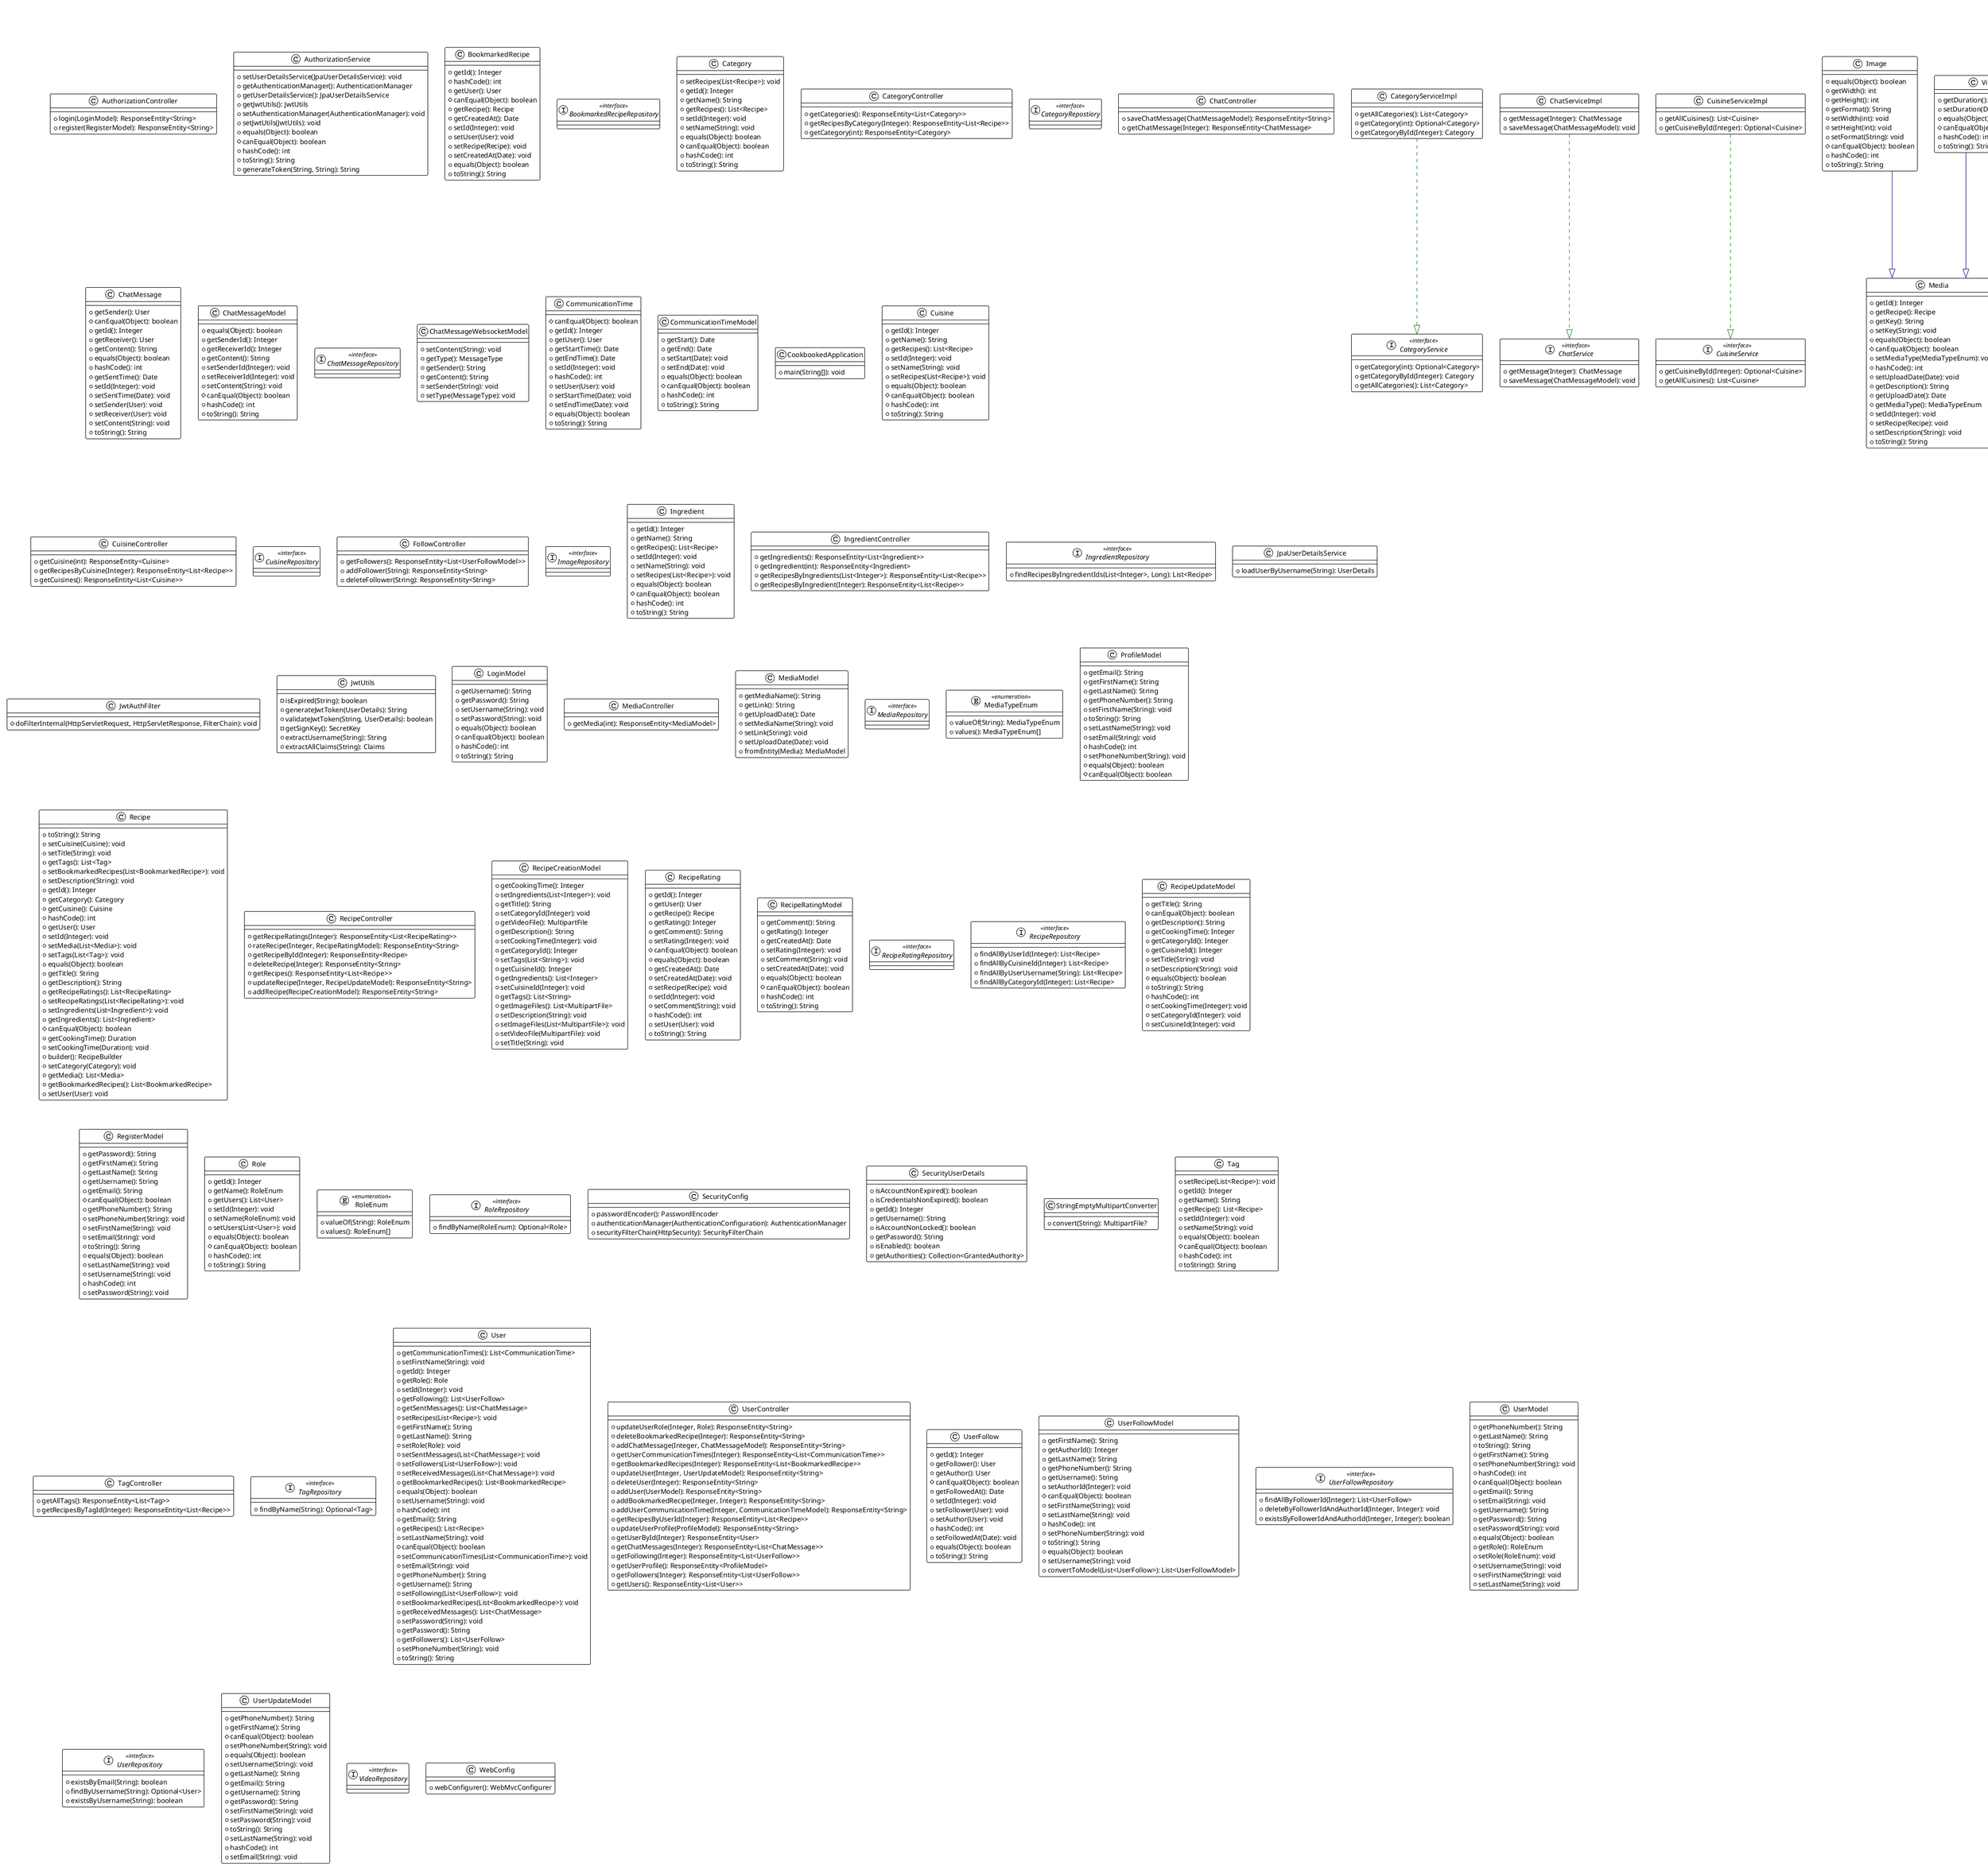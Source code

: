 @startuml

!theme plain
top to bottom direction
skinparam linetype ortho

class AuthorizationController {
  + login(LoginModel): ResponseEntity<String>
  + register(RegisterModel): ResponseEntity<String>
}
class AuthorizationService {
  + setUserDetailsService(JpaUserDetailsService): void
  + getAuthenticationManager(): AuthenticationManager
  + getUserDetailsService(): JpaUserDetailsService
  + getJwtUtils(): JwtUtils
  + setAuthenticationManager(AuthenticationManager): void
  + setJwtUtils(JwtUtils): void
  + equals(Object): boolean
  # canEqual(Object): boolean
  + hashCode(): int
  + toString(): String
  + generateToken(String, String): String
}
class BookmarkedRecipe {
  + getId(): Integer
  + hashCode(): int
  + getUser(): User
  # canEqual(Object): boolean
  + getRecipe(): Recipe
  + getCreatedAt(): Date
  + setId(Integer): void
  + setUser(User): void
  + setRecipe(Recipe): void
  + setCreatedAt(Date): void
  + equals(Object): boolean
  + toString(): String
}
interface BookmarkedRecipeRepository << interface >>
class Category {
  + setRecipes(List<Recipe>): void
  + getId(): Integer
  + getName(): String
  + getRecipes(): List<Recipe>
  + setId(Integer): void
  + setName(String): void
  + equals(Object): boolean
  # canEqual(Object): boolean
  + hashCode(): int
  + toString(): String
}
class CategoryController {
  + getCategories(): ResponseEntity<List<Category>>
  + getRecipesByCategory(Integer): ResponseEntity<List<Recipe>>
  + getCategory(int): ResponseEntity<Category>
}
interface CategoryRepostiory << interface >>
interface CategoryService << interface >> {
  + getCategory(int): Optional<Category>
  + getCategoryById(Integer): Category
  + getAllCategories(): List<Category>
}
class CategoryServiceImpl {
  + getAllCategories(): List<Category>
  + getCategory(int): Optional<Category>
  + getCategoryById(Integer): Category
}
class ChatController {
  + saveChatMessage(ChatMessageModel): ResponseEntity<String>
  + getChatMessage(Integer): ResponseEntity<ChatMessage>
}
class ChatMessage {
  + getSender(): User
  # canEqual(Object): boolean
  + getId(): Integer
  + getReceiver(): User
  + getContent(): String
  + equals(Object): boolean
  + hashCode(): int
  + getSentTime(): Date
  + setId(Integer): void
  + setSentTime(Date): void
  + setSender(User): void
  + setReceiver(User): void
  + setContent(String): void
  + toString(): String
}
class ChatMessageModel {
  + equals(Object): boolean
  + getSenderId(): Integer
  + getReceiverId(): Integer
  + getContent(): String
  + setSenderId(Integer): void
  + setReceiverId(Integer): void
  + setContent(String): void
  # canEqual(Object): boolean
  + hashCode(): int
  + toString(): String
}
interface ChatMessageRepository << interface >>
class ChatMessageWebsocketModel {
  + setContent(String): void
  + getType(): MessageType
  + getSender(): String
  + getContent(): String
  + setSender(String): void
  + setType(MessageType): void
}
interface ChatService << interface >> {
  + getMessage(Integer): ChatMessage
  + saveMessage(ChatMessageModel): void
}
class ChatServiceImpl {
  + getMessage(Integer): ChatMessage
  + saveMessage(ChatMessageModel): void
}
class CommunicationTime {
  # canEqual(Object): boolean
  + getId(): Integer
  + getUser(): User
  + getStartTime(): Date
  + getEndTime(): Date
  + setId(Integer): void
  + hashCode(): int
  + setUser(User): void
  + setStartTime(Date): void
  + setEndTime(Date): void
  + equals(Object): boolean
  + toString(): String
}
class CommunicationTimeModel {
  + getStart(): Date
  + getEnd(): Date
  + setStart(Date): void
  + setEnd(Date): void
  + equals(Object): boolean
  # canEqual(Object): boolean
  + hashCode(): int
  + toString(): String
}
class CookbookedApplication {
  + main(String[]): void
}
class Cuisine {
  + getId(): Integer
  + getName(): String
  + getRecipes(): List<Recipe>
  + setId(Integer): void
  + setName(String): void
  + setRecipes(List<Recipe>): void
  + equals(Object): boolean
  # canEqual(Object): boolean
  + hashCode(): int
  + toString(): String
}
class CuisineController {
  + getCuisine(int): ResponseEntity<Cuisine>
  + getRecipesByCuisine(Integer): ResponseEntity<List<Recipe>>
  + getCuisines(): ResponseEntity<List<Cuisine>>
}
interface CuisineRepository << interface >>
interface CuisineService << interface >> {
  + getCuisineById(Integer): Optional<Cuisine>
  + getAllCuisines(): List<Cuisine>
}
class CuisineServiceImpl {
  + getAllCuisines(): List<Cuisine>
  + getCuisineById(Integer): Optional<Cuisine>
}
class FollowController {
  + getFollowers(): ResponseEntity<List<UserFollowModel>>
  + addFollower(String): ResponseEntity<String>
  + deleteFollower(String): ResponseEntity<String>
}
class Image {
  + equals(Object): boolean
  + getWidth(): int
  + getHeight(): int
  + getFormat(): String
  + setWidth(int): void
  + setHeight(int): void
  + setFormat(String): void
  # canEqual(Object): boolean
  + hashCode(): int
  + toString(): String
}
interface ImageRepository << interface >>
class Ingredient {
  + getId(): Integer
  + getName(): String
  + getRecipes(): List<Recipe>
  + setId(Integer): void
  + setName(String): void
  + setRecipes(List<Recipe>): void
  + equals(Object): boolean
  # canEqual(Object): boolean
  + hashCode(): int
  + toString(): String
}
class IngredientController {
  + getIngredients(): ResponseEntity<List<Ingredient>>
  + getIngredient(int): ResponseEntity<Ingredient>
  + getRecipesByIngredients(List<Integer>): ResponseEntity<List<Recipe>>
  + getRecipesByIngredient(Integer): ResponseEntity<List<Recipe>>
}
interface IngredientRepository << interface >> {
  + findRecipesByIngredientIds(List<Integer>, Long): List<Recipe>
}
interface IngredientService << interface >> {
  + getRecipesByIngredient(Integer): List<Recipe>
  + getIngredientById(Integer): Optional<Ingredient>
  + getRecipesByIngredients(List<Integer>): List<Recipe>
  + getAllIngredients(): List<Ingredient>
}
class IngredientServiceImpl {
  + getAllIngredients(): List<Ingredient>
  + getIngredientById(Integer): Optional<Ingredient>
  + getRecipesByIngredient(Integer): List<Recipe>
  + getRecipesByIngredients(List<Integer>): List<Recipe>
}
class JpaUserDetailsService {
  + loadUserByUsername(String): UserDetails
}
class JwtAuthFilter {
  # doFilterInternal(HttpServletRequest, HttpServletResponse, FilterChain): void
}
class JwtUtils {
  - isExpired(String): boolean
  + generateJwtToken(UserDetails): String
  + validateJwtToken(String, UserDetails): boolean
  - getSignKey(): SecretKey
  + extractUsername(String): String
  + extractAllClaims(String): Claims
}
class LoginModel {
  + getUsername(): String
  + getPassword(): String
  + setUsername(String): void
  + setPassword(String): void
  + equals(Object): boolean
  # canEqual(Object): boolean
  + hashCode(): int
  + toString(): String
}
class Media {
  + getId(): Integer
  + getRecipe(): Recipe
  + getKey(): String
  + setKey(String): void
  + equals(Object): boolean
  # canEqual(Object): boolean
  + setMediaType(MediaTypeEnum): void
  + hashCode(): int
  + setUploadDate(Date): void
  + getDescription(): String
  + getUploadDate(): Date
  + getMediaType(): MediaTypeEnum
  + setId(Integer): void
  + setRecipe(Recipe): void
  + setDescription(String): void
  + toString(): String
}
class MediaController {
  + getMedia(int): ResponseEntity<MediaModel>
}
class MediaModel {
  + getMediaName(): String
  + getLink(): String
  + getUploadDate(): Date
  + setMediaName(String): void
  + setLink(String): void
  + setUploadDate(Date): void
  + fromEntity(Media): MediaModel
}
interface MediaRepository << interface >>
interface MediaService << interface >> {
  + getMedia(int): Optional<Media>
}
class MediaServiceImpl {
  + getMedia(int): Optional<Media>
}
enum MediaTypeEnum << enumeration >> {
  + valueOf(String): MediaTypeEnum
  + values(): MediaTypeEnum[]
}
class ProfileModel {
  + getEmail(): String
  + getFirstName(): String
  + getLastName(): String
  + getPhoneNumber(): String
  + setFirstName(String): void
  + toString(): String
  + setLastName(String): void
  + setEmail(String): void
  + hashCode(): int
  + setPhoneNumber(String): void
  + equals(Object): boolean
  # canEqual(Object): boolean
}
class Recipe {
  + toString(): String
  + setCuisine(Cuisine): void
  + setTitle(String): void
  + getTags(): List<Tag>
  + setBookmarkedRecipes(List<BookmarkedRecipe>): void
  + setDescription(String): void
  + getId(): Integer
  + getCategory(): Category
  + getCuisine(): Cuisine
  + hashCode(): int
  + getUser(): User
  + setId(Integer): void
  + setMedia(List<Media>): void
  + setTags(List<Tag>): void
  + equals(Object): boolean
  + getTitle(): String
  + getDescription(): String
  + getRecipeRatings(): List<RecipeRating>
  + setRecipeRatings(List<RecipeRating>): void
  + setIngredients(List<Ingredient>): void
  + getIngredients(): List<Ingredient>
  # canEqual(Object): boolean
  + getCookingTime(): Duration
  + setCookingTime(Duration): void
  + builder(): RecipeBuilder
  + setCategory(Category): void
  + getMedia(): List<Media>
  + getBookmarkedRecipes(): List<BookmarkedRecipe>
  + setUser(User): void
}
class RecipeController {
  + getRecipeRatings(Integer): ResponseEntity<List<RecipeRating>>
  + rateRecipe(Integer, RecipeRatingModel): ResponseEntity<String>
  + getRecipeById(Integer): ResponseEntity<Recipe>
  + deleteRecipe(Integer): ResponseEntity<String>
  + getRecipes(): ResponseEntity<List<Recipe>>
  + updateRecipe(Integer, RecipeUpdateModel): ResponseEntity<String>
  + addRecipe(RecipeCreationModel): ResponseEntity<String>
}
class RecipeCreationModel {
  + getCookingTime(): Integer
  + setIngredients(List<Integer>): void
  + getTitle(): String
  + setCategoryId(Integer): void
  + getVideoFile(): MultipartFile
  + getDescription(): String
  + setCookingTime(Integer): void
  + getCategoryId(): Integer
  + setTags(List<String>): void
  + getCuisineId(): Integer
  + getIngredients(): List<Integer>
  + setCuisineId(Integer): void
  + getTags(): List<String>
  + getImageFiles(): List<MultipartFile>
  + setDescription(String): void
  + setImageFiles(List<MultipartFile>): void
  + setVideoFile(MultipartFile): void
  + setTitle(String): void
}
class RecipeRating {
  + getId(): Integer
  + getUser(): User
  + getRecipe(): Recipe
  + getRating(): Integer
  + getComment(): String
  + setRating(Integer): void
  # canEqual(Object): boolean
  + equals(Object): boolean
  + getCreatedAt(): Date
  + setCreatedAt(Date): void
  + setRecipe(Recipe): void
  + setId(Integer): void
  + setComment(String): void
  + hashCode(): int
  + setUser(User): void
  + toString(): String
}
class RecipeRatingModel {
  + getComment(): String
  + getRating(): Integer
  + getCreatedAt(): Date
  + setRating(Integer): void
  + setComment(String): void
  + setCreatedAt(Date): void
  + equals(Object): boolean
  # canEqual(Object): boolean
  + hashCode(): int
  + toString(): String
}
interface RecipeRatingRepository << interface >>
interface RecipeRepository << interface >> {
  + findAllByUserId(Integer): List<Recipe>
  + findAllByCuisineId(Integer): List<Recipe>
  + findAllByUserUsername(String): List<Recipe>
  + findAllByCategoryId(Integer): List<Recipe>
}
interface RecipeService << interface >> {
  + getRecipesByCategory(Integer): List<Recipe>
  + getRecipesByCuisine(Integer): List<Recipe>
  + getRecipeById(Integer): Recipe
  + getRecipeRatings(Integer): List<RecipeRating>
  + updateRecipe(Integer, RecipeUpdateModel): void
  + deleteRecipe(Integer): void
  + getRecipesByUserId(Integer): List<Recipe>
  + rateRecipe(User, Integer, RecipeRatingModel): void
  + getAllRecipes(): List<Recipe>
  + addRecipe(User, RecipeCreationModel): void
}
class RecipeServiceImpl {
  + getAllRecipes(): List<Recipe>
  + getRecipeRatings(Integer): List<RecipeRating>
  + getRecipesByCategory(Integer): List<Recipe>
  + getRecipesByUserId(Integer): List<Recipe>
  + updateRecipe(Integer, RecipeUpdateModel): void
  + getRecipesByCuisine(Integer): List<Recipe>
  + addRecipe(User, RecipeCreationModel): void
  + getRecipeById(Integer): Recipe
  + rateRecipe(User, Integer, RecipeRatingModel): void
  + deleteRecipe(Integer): void
}
class RecipeUpdateModel {
  + getTitle(): String
  # canEqual(Object): boolean
  + getDescription(): String
  + getCookingTime(): Integer
  + getCategoryId(): Integer
  + getCuisineId(): Integer
  + setTitle(String): void
  + setDescription(String): void
  + equals(Object): boolean
  + toString(): String
  + hashCode(): int
  + setCookingTime(Integer): void
  + setCategoryId(Integer): void
  + setCuisineId(Integer): void
}
class RegisterModel {
  + getPassword(): String
  + getFirstName(): String
  + getLastName(): String
  + getUsername(): String
  + getEmail(): String
  # canEqual(Object): boolean
  + getPhoneNumber(): String
  + setPhoneNumber(String): void
  + setFirstName(String): void
  + setEmail(String): void
  + toString(): String
  + equals(Object): boolean
  + setLastName(String): void
  + setUsername(String): void
  + hashCode(): int
  + setPassword(String): void
}
class Role {
  + getId(): Integer
  + getName(): RoleEnum
  + getUsers(): List<User>
  + setId(Integer): void
  + setName(RoleEnum): void
  + setUsers(List<User>): void
  + equals(Object): boolean
  # canEqual(Object): boolean
  + hashCode(): int
  + toString(): String
}
enum RoleEnum << enumeration >> {
  + valueOf(String): RoleEnum
  + values(): RoleEnum[]
}
interface RoleRepository << interface >> {
  + findByName(RoleEnum): Optional<Role>
}
interface RoleService << interface >> {
  + getRoleByName(RoleEnum): Optional<Role>
}
class RoleServiceImpl {
  + getRoleByName(RoleEnum): Optional<Role>
}
class S3StorageService {
  + getAllFiles(): List<String>
  + uploadFile(MultipartFile): String
}
class SecurityConfig {
  + passwordEncoder(): PasswordEncoder
  + authenticationManager(AuthenticationConfiguration): AuthenticationManager
  + securityFilterChain(HttpSecurity): SecurityFilterChain
}
class SecurityUserDetails {
  + isAccountNonExpired(): boolean
  + isCredentialsNonExpired(): boolean
  + getId(): Integer
  + getUsername(): String
  + isAccountNonLocked(): boolean
  + getPassword(): String
  + isEnabled(): boolean
  + getAuthorities(): Collection<GrantedAuthority>
}
interface StorageService << interface >> {
  + getAllFiles(): List<String>
  + uploadFile(MultipartFile): String
}
class StringEmptyMultipartConverter {
  + convert(String): MultipartFile?
}
class Tag {
  + setRecipe(List<Recipe>): void
  + getId(): Integer
  + getName(): String
  + getRecipe(): List<Recipe>
  + setId(Integer): void
  + setName(String): void
  + equals(Object): boolean
  # canEqual(Object): boolean
  + hashCode(): int
  + toString(): String
}
class TagController {
  + getAllTags(): ResponseEntity<List<Tag>>
  + getRecipesByTagId(Integer): ResponseEntity<List<Recipe>>
}
interface TagRepository << interface >> {
  + findByName(String): Optional<Tag>
}
interface TagService << interface >> {
  + getRecipesWithTag(Integer): List<Recipe>
  + getTagByName(String): Optional<Tag>
  + getAllTags(): List<Tag>
}
class TagServiceImpl {
  + getTagByName(String): Optional<Tag>
  + getAllTags(): List<Tag>
  + getRecipesWithTag(Integer): List<Recipe>
}
class User {
  + getCommunicationTimes(): List<CommunicationTime>
  + setFirstName(String): void
  + getId(): Integer
  + getRole(): Role
  + setId(Integer): void
  + getFollowing(): List<UserFollow>
  + getSentMessages(): List<ChatMessage>
  + setRecipes(List<Recipe>): void
  + getFirstName(): String
  + getLastName(): String
  + setRole(Role): void
  + setSentMessages(List<ChatMessage>): void
  + setFollowers(List<UserFollow>): void
  + setReceivedMessages(List<ChatMessage>): void
  + getBookmarkedRecipes(): List<BookmarkedRecipe>
  + equals(Object): boolean
  + setUsername(String): void
  + hashCode(): int
  + getEmail(): String
  + getRecipes(): List<Recipe>
  + setLastName(String): void
  # canEqual(Object): boolean
  + setCommunicationTimes(List<CommunicationTime>): void
  + setEmail(String): void
  + getPhoneNumber(): String
  + getUsername(): String
  + setFollowing(List<UserFollow>): void
  + setBookmarkedRecipes(List<BookmarkedRecipe>): void
  + getReceivedMessages(): List<ChatMessage>
  + setPassword(String): void
  + getPassword(): String
  + getFollowers(): List<UserFollow>
  + setPhoneNumber(String): void
  + toString(): String
}
class UserController {
  + updateUserRole(Integer, Role): ResponseEntity<String>
  + deleteBookmarkedRecipe(Integer): ResponseEntity<String>
  + addChatMessage(Integer, ChatMessageModel): ResponseEntity<String>
  + getUserCommunicationTimes(Integer): ResponseEntity<List<CommunicationTime>>
  + getBookmarkedRecipes(Integer): ResponseEntity<List<BookmarkedRecipe>>
  + updateUser(Integer, UserUpdateModel): ResponseEntity<String>
  + deleteUser(Integer): ResponseEntity<String>
  + addUser(UserModel): ResponseEntity<String>
  + addBookmarkedRecipe(Integer, Integer): ResponseEntity<String>
  + addUserCommunicationTime(Integer, CommunicationTimeModel): ResponseEntity<String>
  + getRecipesByUserId(Integer): ResponseEntity<List<Recipe>>
  + updateUserProfile(ProfileModel): ResponseEntity<String>
  + getUserById(Integer): ResponseEntity<User>
  + getChatMessages(Integer): ResponseEntity<List<ChatMessage>>
  + getFollowing(Integer): ResponseEntity<List<UserFollow>>
  + getUserProfile(): ResponseEntity<ProfileModel>
  + getFollowers(Integer): ResponseEntity<List<UserFollow>>
  + getUsers(): ResponseEntity<List<User>>
}
class UserFollow {
  + getId(): Integer
  + getFollower(): User
  + getAuthor(): User
  # canEqual(Object): boolean
  + getFollowedAt(): Date
  + setId(Integer): void
  + setFollower(User): void
  + setAuthor(User): void
  + hashCode(): int
  + setFollowedAt(Date): void
  + equals(Object): boolean
  + toString(): String
}
class UserFollowModel {
  + getFirstName(): String
  + getAuthorId(): Integer
  + getLastName(): String
  + getPhoneNumber(): String
  + getUsername(): String
  + setAuthorId(Integer): void
  # canEqual(Object): boolean
  + setFirstName(String): void
  + setLastName(String): void
  + hashCode(): int
  + setPhoneNumber(String): void
  + toString(): String
  + equals(Object): boolean
  + setUsername(String): void
  + convertToModel(List<UserFollow>): List<UserFollowModel>
}
interface UserFollowRepository << interface >> {
  + findAllByFollowerId(Integer): List<UserFollow>
  + deleteByFollowerIdAndAuthorId(Integer, Integer): void
  + existsByFollowerIdAndAuthorId(Integer, Integer): boolean
}
interface UserFollowService << interface >> {
  + getAllUserFollowsByFollowerId(Integer): List<UserFollow>
  + saveUserFollow(UserFollow): void
  + doesUserAlreadyFollowAuthor(Integer, Integer): boolean
  + getAllUserFollows(): List<UserFollow>
  + deleteUserFollow(Integer, Integer): void
}
class UserFollowServiceImpl {
  + deleteUserFollow(Integer, Integer): void
  + getAllUserFollowsByFollowerId(Integer): List<UserFollow>
  + saveUserFollow(UserFollow): void
  + getAllUserFollows(): List<UserFollow>
  + doesUserAlreadyFollowAuthor(Integer, Integer): boolean
}
class UserModel {
  + getPhoneNumber(): String
  + getLastName(): String
  + toString(): String
  + getFirstName(): String
  + setPhoneNumber(String): void
  + hashCode(): int
  # canEqual(Object): boolean
  + getEmail(): String
  + setEmail(String): void
  + getUsername(): String
  + getPassword(): String
  + setPassword(String): void
  + equals(Object): boolean
  + getRole(): RoleEnum
  + setRole(RoleEnum): void
  + setUsername(String): void
  + setFirstName(String): void
  + setLastName(String): void
}
interface UserRepository << interface >> {
  + existsByEmail(String): boolean
  + findByUsername(String): Optional<User>
  + existsByUsername(String): boolean
}
interface UserService << interface >> {
  + addUserCommunicationTime(Integer, CommunicationTimeModel): void
  + addUser(UserModel, Role): void
  + userExistsByUsername(String): boolean
  + getAllUsers(): List<User>
  + updateUser(Integer, UserUpdateModel): void
  + addFollower(Integer, Integer): void
  + saveUser(User): void
  + addChatMessage(Integer, ChatMessageModel): void
  + updateUserRole(Integer, Role): void
  + getBookmarkedRecipes(Integer): List<BookmarkedRecipe>
  + getFollowing(Integer): List<UserFollow>
  + getChatMessages(Integer): List<ChatMessage>
  + deleteBookmarkedRecipe(Integer, User): void
  + getFollowers(Integer): List<UserFollow>
  + userExistsByEmail(String): boolean
  + getUserCommunicationTimes(Integer): List<CommunicationTime>
  + bookmarkRecipe(Integer, Recipe): void
  + deleteUser(Integer): void
  + getUserById(Integer): User
  + addFollowing(Integer, Integer): void
  + getUserByUsername(String): User
}
class UserServiceImpl {
  + updateUser(Integer, UserUpdateModel): void
  + updateUserRole(Integer, Role): void
  + getChatMessages(Integer): List<ChatMessage>
  + bookmarkRecipe(Integer, Recipe): void
  + addUser(UserModel, Role): void
  + getFollowing(Integer): List<UserFollow>
  + addFollowing(Integer, Integer): void
  + getUserByUsername(String): User
  + userExistsByUsername(String): boolean
  + getUserById(Integer): User
  + addFollower(Integer, Integer): void
  + getAllUsers(): List<User>
  + deleteUser(Integer): void
  + getUserCommunicationTimes(Integer): List<CommunicationTime>
  + deleteBookmarkedRecipe(Integer, User): void
  + getBookmarkedRecipes(Integer): List<BookmarkedRecipe>
  + getFollowers(Integer): List<UserFollow>
  + addChatMessage(Integer, ChatMessageModel): void
  + userExistsByEmail(String): boolean
  + addUserCommunicationTime(Integer, CommunicationTimeModel): void
  + saveUser(User): void
}
class UserUpdateModel {
  + getPhoneNumber(): String
  + getFirstName(): String
  # canEqual(Object): boolean
  + setPhoneNumber(String): void
  + equals(Object): boolean
  + setUsername(String): void
  + getLastName(): String
  + getEmail(): String
  + getUsername(): String
  + getPassword(): String
  + setFirstName(String): void
  + setPassword(String): void
  + toString(): String
  + setLastName(String): void
  + hashCode(): int
  + setEmail(String): void
}
class Video {
  + getDuration(): Duration
  + setDuration(Duration): void
  + equals(Object): boolean
  # canEqual(Object): boolean
  + hashCode(): int
  + toString(): String
}
interface VideoRepository << interface >>
class WebConfig {
  + webConfigurer(): WebMvcConfigurer
}

CategoryServiceImpl            -[#008200,dashed]-^  CategoryService               
ChatServiceImpl                -[#008200,dashed]-^  ChatService                   
CuisineServiceImpl             -[#008200,dashed]-^  CuisineService                
Image                          -[#000082,plain]-^  Media                         
IngredientServiceImpl          -[#008200,dashed]-^  IngredientService             
MediaServiceImpl               -[#008200,dashed]-^  MediaService                  
RecipeServiceImpl              -[#008200,dashed]-^  RecipeService                 
RoleServiceImpl                -[#008200,dashed]-^  RoleService                   
S3StorageService               -[#008200,dashed]-^  StorageService                
TagServiceImpl                 -[#008200,dashed]-^  TagService                    
UserFollowServiceImpl          -[#008200,dashed]-^  UserFollowService             
UserServiceImpl                -[#008200,dashed]-^  UserService                   
Video                          -[#000082,plain]-^  Media                         
@enduml
